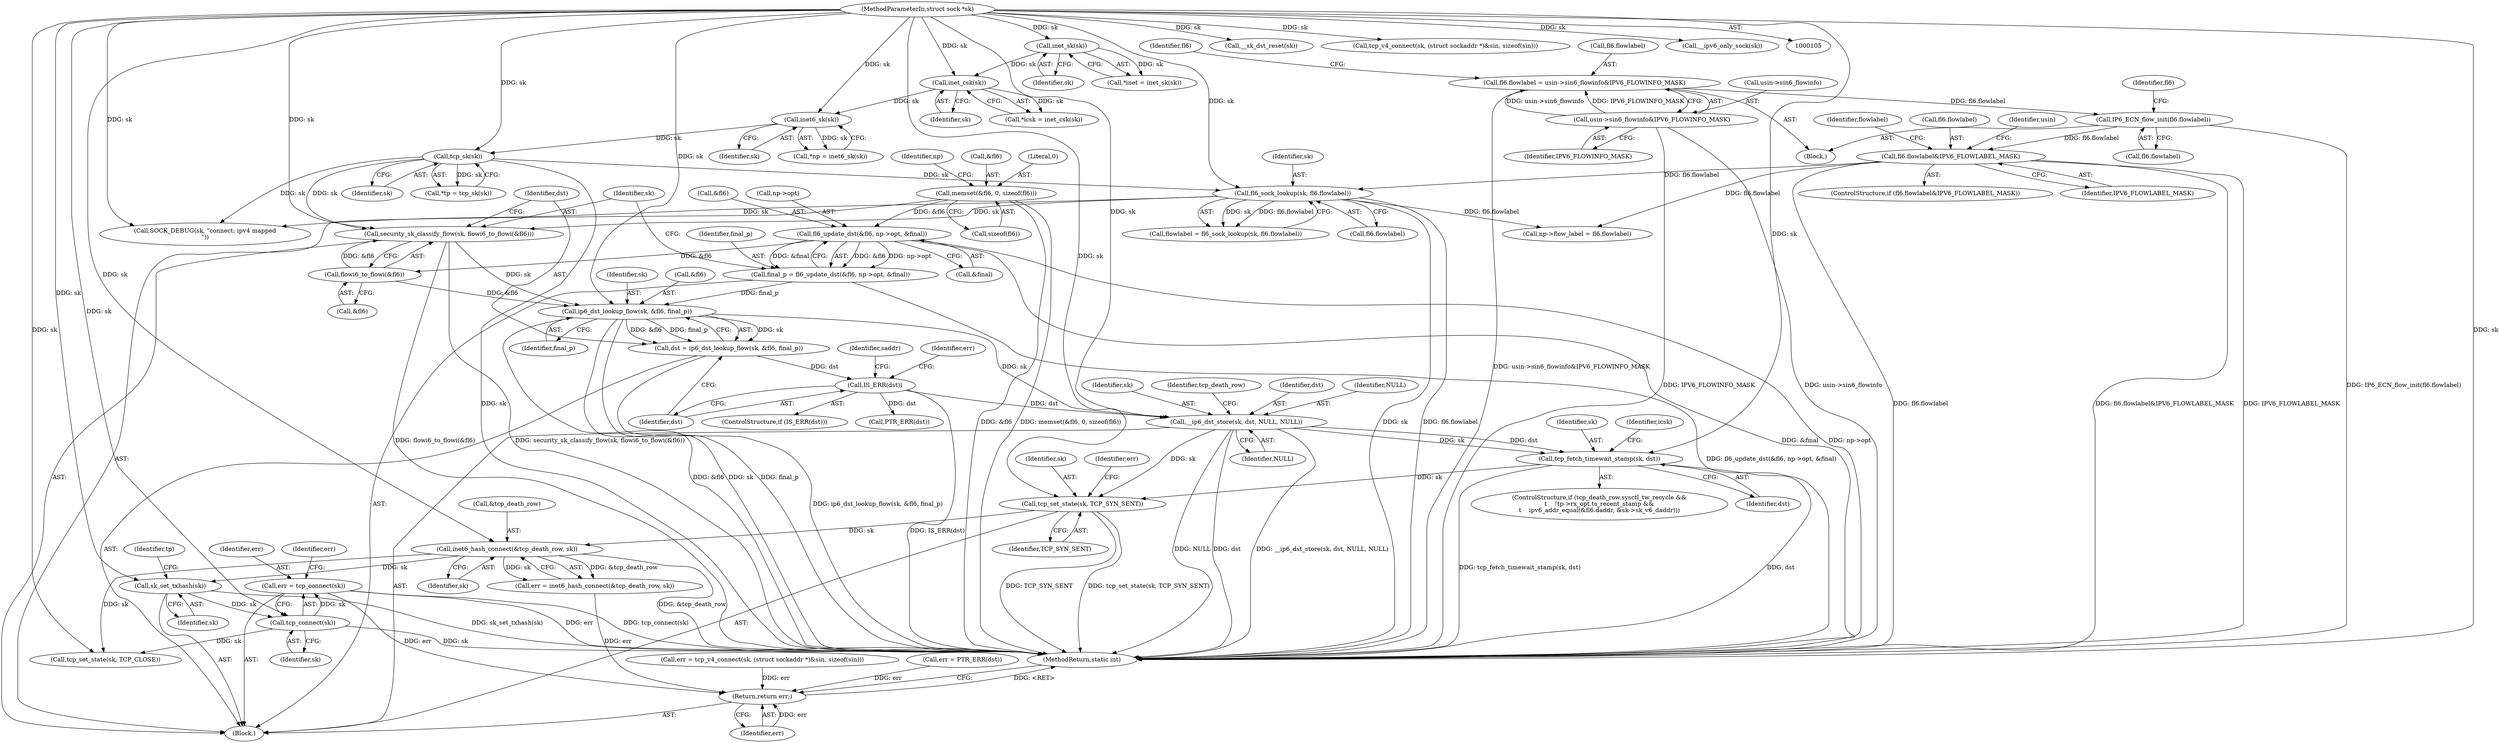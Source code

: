 digraph "0_linux_45f6fad84cc305103b28d73482b344d7f5b76f39_15@API" {
"1000688" [label="(Call,err = tcp_connect(sk))"];
"1000690" [label="(Call,tcp_connect(sk))"];
"1000654" [label="(Call,sk_set_txhash(sk))"];
"1000647" [label="(Call,inet6_hash_connect(&tcp_death_row, sk))"];
"1000642" [label="(Call,tcp_set_state(sk, TCP_SYN_SENT))"];
"1000595" [label="(Call,tcp_fetch_timewait_stamp(sk, dst))"];
"1000569" [label="(Call,__ip6_dst_store(sk, dst, NULL, NULL))"];
"1000523" [label="(Call,ip6_dst_lookup_flow(sk, &fl6, final_p))"];
"1000516" [label="(Call,security_sk_classify_flow(sk, flowi6_to_flowi(&fl6)))"];
"1000196" [label="(Call,fl6_sock_lookup(sk, fl6.flowlabel))"];
"1000134" [label="(Call,tcp_sk(sk))"];
"1000129" [label="(Call,inet6_sk(sk))"];
"1000124" [label="(Call,inet_csk(sk))"];
"1000119" [label="(Call,inet_sk(sk))"];
"1000106" [label="(MethodParameterIn,struct sock *sk)"];
"1000187" [label="(Call,fl6.flowlabel&IPV6_FLOWLABEL_MASK)"];
"1000182" [label="(Call,IP6_ECN_flow_init(fl6.flowlabel))"];
"1000173" [label="(Call,fl6.flowlabel = usin->sin6_flowinfo&IPV6_FLOWINFO_MASK)"];
"1000177" [label="(Call,usin->sin6_flowinfo&IPV6_FLOWINFO_MASK)"];
"1000518" [label="(Call,flowi6_to_flowi(&fl6))"];
"1000508" [label="(Call,fl6_update_dst(&fl6, np->opt, &final))"];
"1000162" [label="(Call,memset(&fl6, 0, sizeof(fl6)))"];
"1000506" [label="(Call,final_p = fl6_update_dst(&fl6, np->opt, &final))"];
"1000529" [label="(Call,IS_ERR(dst))"];
"1000521" [label="(Call,dst = ip6_dst_lookup_flow(sk, &fl6, final_p))"];
"1000714" [label="(Return,return err;)"];
"1000506" [label="(Call,final_p = fl6_update_dst(&fl6, np->opt, &final))"];
"1000109" [label="(Block,)"];
"1000539" [label="(Identifier,saddr)"];
"1000166" [label="(Call,sizeof(fl6))"];
"1000691" [label="(Identifier,sk)"];
"1000181" [label="(Identifier,IPV6_FLOWINFO_MASK)"];
"1000648" [label="(Call,&tcp_death_row)"];
"1000194" [label="(Call,flowlabel = fl6_sock_lookup(sk, fl6.flowlabel))"];
"1000189" [label="(Identifier,fl6)"];
"1000521" [label="(Call,dst = ip6_dst_lookup_flow(sk, &fl6, final_p))"];
"1000715" [label="(Identifier,err)"];
"1000647" [label="(Call,inet6_hash_connect(&tcp_death_row, sk))"];
"1000511" [label="(Call,np->opt)"];
"1000187" [label="(Call,fl6.flowlabel&IPV6_FLOWLABEL_MASK)"];
"1000122" [label="(Call,*icsk = inet_csk(sk))"];
"1000527" [label="(Identifier,final_p)"];
"1000523" [label="(Call,ip6_dst_lookup_flow(sk, &fl6, final_p))"];
"1000522" [label="(Identifier,dst)"];
"1000134" [label="(Call,tcp_sk(sk))"];
"1000119" [label="(Call,inet_sk(sk))"];
"1000573" [label="(Identifier,NULL)"];
"1000125" [label="(Identifier,sk)"];
"1000570" [label="(Identifier,sk)"];
"1000716" [label="(MethodReturn,static int)"];
"1000688" [label="(Call,err = tcp_connect(sk))"];
"1000596" [label="(Identifier,sk)"];
"1000655" [label="(Identifier,sk)"];
"1000327" [label="(Call,np->flow_label = fl6.flowlabel)"];
"1000182" [label="(Call,IP6_ECN_flow_init(fl6.flowlabel))"];
"1000177" [label="(Call,usin->sin6_flowinfo&IPV6_FLOWINFO_MASK)"];
"1000213" [label="(Identifier,usin)"];
"1000698" [label="(Call,tcp_set_state(sk, TCP_CLOSE))"];
"1000701" [label="(Call,__sk_dst_reset(sk))"];
"1000646" [label="(Identifier,err)"];
"1000183" [label="(Call,fl6.flowlabel)"];
"1000399" [label="(Call,tcp_v4_connect(sk, (struct sockaddr *)&sin, sizeof(sin)))"];
"1000517" [label="(Identifier,sk)"];
"1000178" [label="(Call,usin->sin6_flowinfo)"];
"1000508" [label="(Call,fl6_update_dst(&fl6, np->opt, &final))"];
"1000529" [label="(Call,IS_ERR(dst))"];
"1000346" [label="(Call,SOCK_DEBUG(sk, \"connect: ipv4 mapped\n\"))"];
"1000524" [label="(Identifier,sk)"];
"1000569" [label="(Call,__ip6_dst_store(sk, dst, NULL, NULL))"];
"1000135" [label="(Identifier,sk)"];
"1000127" [label="(Call,*np = inet6_sk(sk))"];
"1000534" [label="(Call,PTR_ERR(dst))"];
"1000350" [label="(Call,__ipv6_only_sock(sk))"];
"1000650" [label="(Identifier,sk)"];
"1000689" [label="(Identifier,err)"];
"1000174" [label="(Call,fl6.flowlabel)"];
"1000643" [label="(Identifier,sk)"];
"1000574" [label="(ControlStructure,if (tcp_death_row.sysctl_tw_recycle &&\n\t    !tp->rx_opt.ts_recent_stamp &&\n\t    ipv6_addr_equal(&fl6.daddr, &sk->sk_v6_daddr)))"];
"1000170" [label="(Identifier,np)"];
"1000518" [label="(Call,flowi6_to_flowi(&fl6))"];
"1000163" [label="(Call,&fl6)"];
"1000519" [label="(Call,&fl6)"];
"1000195" [label="(Identifier,flowlabel)"];
"1000644" [label="(Identifier,TCP_SYN_SENT)"];
"1000514" [label="(Call,&final)"];
"1000173" [label="(Call,fl6.flowlabel = usin->sin6_flowinfo&IPV6_FLOWINFO_MASK)"];
"1000397" [label="(Call,err = tcp_v4_connect(sk, (struct sockaddr *)&sin, sizeof(sin)))"];
"1000186" [label="(ControlStructure,if (fl6.flowlabel&IPV6_FLOWLABEL_MASK))"];
"1000191" [label="(Identifier,IPV6_FLOWLABEL_MASK)"];
"1000129" [label="(Call,inet6_sk(sk))"];
"1000642" [label="(Call,tcp_set_state(sk, TCP_SYN_SENT))"];
"1000507" [label="(Identifier,final_p)"];
"1000120" [label="(Identifier,sk)"];
"1000693" [label="(Identifier,err)"];
"1000530" [label="(Identifier,dst)"];
"1000509" [label="(Call,&fl6)"];
"1000196" [label="(Call,fl6_sock_lookup(sk, fl6.flowlabel))"];
"1000130" [label="(Identifier,sk)"];
"1000516" [label="(Call,security_sk_classify_flow(sk, flowi6_to_flowi(&fl6)))"];
"1000577" [label="(Identifier,tcp_death_row)"];
"1000571" [label="(Identifier,dst)"];
"1000645" [label="(Call,err = inet6_hash_connect(&tcp_death_row, sk))"];
"1000198" [label="(Call,fl6.flowlabel)"];
"1000172" [label="(Block,)"];
"1000165" [label="(Literal,0)"];
"1000714" [label="(Return,return err;)"];
"1000528" [label="(ControlStructure,if (IS_ERR(dst)))"];
"1000162" [label="(Call,memset(&fl6, 0, sizeof(fl6)))"];
"1000654" [label="(Call,sk_set_txhash(sk))"];
"1000525" [label="(Call,&fl6)"];
"1000533" [label="(Identifier,err)"];
"1000690" [label="(Call,tcp_connect(sk))"];
"1000595" [label="(Call,tcp_fetch_timewait_stamp(sk, dst))"];
"1000197" [label="(Identifier,sk)"];
"1000184" [label="(Identifier,fl6)"];
"1000124" [label="(Call,inet_csk(sk))"];
"1000597" [label="(Identifier,dst)"];
"1000188" [label="(Call,fl6.flowlabel)"];
"1000532" [label="(Call,err = PTR_ERR(dst))"];
"1000600" [label="(Identifier,icsk)"];
"1000106" [label="(MethodParameterIn,struct sock *sk)"];
"1000132" [label="(Call,*tp = tcp_sk(sk))"];
"1000572" [label="(Identifier,NULL)"];
"1000117" [label="(Call,*inet = inet_sk(sk))"];
"1000660" [label="(Identifier,tp)"];
"1000688" -> "1000109"  [label="AST: "];
"1000688" -> "1000690"  [label="CFG: "];
"1000689" -> "1000688"  [label="AST: "];
"1000690" -> "1000688"  [label="AST: "];
"1000693" -> "1000688"  [label="CFG: "];
"1000688" -> "1000716"  [label="DDG: err"];
"1000688" -> "1000716"  [label="DDG: tcp_connect(sk)"];
"1000690" -> "1000688"  [label="DDG: sk"];
"1000688" -> "1000714"  [label="DDG: err"];
"1000690" -> "1000691"  [label="CFG: "];
"1000691" -> "1000690"  [label="AST: "];
"1000690" -> "1000716"  [label="DDG: sk"];
"1000654" -> "1000690"  [label="DDG: sk"];
"1000106" -> "1000690"  [label="DDG: sk"];
"1000690" -> "1000698"  [label="DDG: sk"];
"1000654" -> "1000109"  [label="AST: "];
"1000654" -> "1000655"  [label="CFG: "];
"1000655" -> "1000654"  [label="AST: "];
"1000660" -> "1000654"  [label="CFG: "];
"1000654" -> "1000716"  [label="DDG: sk_set_txhash(sk)"];
"1000647" -> "1000654"  [label="DDG: sk"];
"1000106" -> "1000654"  [label="DDG: sk"];
"1000647" -> "1000645"  [label="AST: "];
"1000647" -> "1000650"  [label="CFG: "];
"1000648" -> "1000647"  [label="AST: "];
"1000650" -> "1000647"  [label="AST: "];
"1000645" -> "1000647"  [label="CFG: "];
"1000647" -> "1000716"  [label="DDG: &tcp_death_row"];
"1000647" -> "1000645"  [label="DDG: &tcp_death_row"];
"1000647" -> "1000645"  [label="DDG: sk"];
"1000642" -> "1000647"  [label="DDG: sk"];
"1000106" -> "1000647"  [label="DDG: sk"];
"1000647" -> "1000698"  [label="DDG: sk"];
"1000642" -> "1000109"  [label="AST: "];
"1000642" -> "1000644"  [label="CFG: "];
"1000643" -> "1000642"  [label="AST: "];
"1000644" -> "1000642"  [label="AST: "];
"1000646" -> "1000642"  [label="CFG: "];
"1000642" -> "1000716"  [label="DDG: TCP_SYN_SENT"];
"1000642" -> "1000716"  [label="DDG: tcp_set_state(sk, TCP_SYN_SENT)"];
"1000595" -> "1000642"  [label="DDG: sk"];
"1000569" -> "1000642"  [label="DDG: sk"];
"1000106" -> "1000642"  [label="DDG: sk"];
"1000595" -> "1000574"  [label="AST: "];
"1000595" -> "1000597"  [label="CFG: "];
"1000596" -> "1000595"  [label="AST: "];
"1000597" -> "1000595"  [label="AST: "];
"1000600" -> "1000595"  [label="CFG: "];
"1000595" -> "1000716"  [label="DDG: tcp_fetch_timewait_stamp(sk, dst)"];
"1000595" -> "1000716"  [label="DDG: dst"];
"1000569" -> "1000595"  [label="DDG: sk"];
"1000569" -> "1000595"  [label="DDG: dst"];
"1000106" -> "1000595"  [label="DDG: sk"];
"1000569" -> "1000109"  [label="AST: "];
"1000569" -> "1000573"  [label="CFG: "];
"1000570" -> "1000569"  [label="AST: "];
"1000571" -> "1000569"  [label="AST: "];
"1000572" -> "1000569"  [label="AST: "];
"1000573" -> "1000569"  [label="AST: "];
"1000577" -> "1000569"  [label="CFG: "];
"1000569" -> "1000716"  [label="DDG: dst"];
"1000569" -> "1000716"  [label="DDG: __ip6_dst_store(sk, dst, NULL, NULL)"];
"1000569" -> "1000716"  [label="DDG: NULL"];
"1000523" -> "1000569"  [label="DDG: sk"];
"1000106" -> "1000569"  [label="DDG: sk"];
"1000529" -> "1000569"  [label="DDG: dst"];
"1000523" -> "1000521"  [label="AST: "];
"1000523" -> "1000527"  [label="CFG: "];
"1000524" -> "1000523"  [label="AST: "];
"1000525" -> "1000523"  [label="AST: "];
"1000527" -> "1000523"  [label="AST: "];
"1000521" -> "1000523"  [label="CFG: "];
"1000523" -> "1000716"  [label="DDG: &fl6"];
"1000523" -> "1000716"  [label="DDG: sk"];
"1000523" -> "1000716"  [label="DDG: final_p"];
"1000523" -> "1000521"  [label="DDG: sk"];
"1000523" -> "1000521"  [label="DDG: &fl6"];
"1000523" -> "1000521"  [label="DDG: final_p"];
"1000516" -> "1000523"  [label="DDG: sk"];
"1000106" -> "1000523"  [label="DDG: sk"];
"1000518" -> "1000523"  [label="DDG: &fl6"];
"1000506" -> "1000523"  [label="DDG: final_p"];
"1000516" -> "1000109"  [label="AST: "];
"1000516" -> "1000518"  [label="CFG: "];
"1000517" -> "1000516"  [label="AST: "];
"1000518" -> "1000516"  [label="AST: "];
"1000522" -> "1000516"  [label="CFG: "];
"1000516" -> "1000716"  [label="DDG: flowi6_to_flowi(&fl6)"];
"1000516" -> "1000716"  [label="DDG: security_sk_classify_flow(sk, flowi6_to_flowi(&fl6))"];
"1000196" -> "1000516"  [label="DDG: sk"];
"1000134" -> "1000516"  [label="DDG: sk"];
"1000106" -> "1000516"  [label="DDG: sk"];
"1000518" -> "1000516"  [label="DDG: &fl6"];
"1000196" -> "1000194"  [label="AST: "];
"1000196" -> "1000198"  [label="CFG: "];
"1000197" -> "1000196"  [label="AST: "];
"1000198" -> "1000196"  [label="AST: "];
"1000194" -> "1000196"  [label="CFG: "];
"1000196" -> "1000716"  [label="DDG: sk"];
"1000196" -> "1000716"  [label="DDG: fl6.flowlabel"];
"1000196" -> "1000194"  [label="DDG: sk"];
"1000196" -> "1000194"  [label="DDG: fl6.flowlabel"];
"1000134" -> "1000196"  [label="DDG: sk"];
"1000106" -> "1000196"  [label="DDG: sk"];
"1000187" -> "1000196"  [label="DDG: fl6.flowlabel"];
"1000196" -> "1000327"  [label="DDG: fl6.flowlabel"];
"1000196" -> "1000346"  [label="DDG: sk"];
"1000134" -> "1000132"  [label="AST: "];
"1000134" -> "1000135"  [label="CFG: "];
"1000135" -> "1000134"  [label="AST: "];
"1000132" -> "1000134"  [label="CFG: "];
"1000134" -> "1000716"  [label="DDG: sk"];
"1000134" -> "1000132"  [label="DDG: sk"];
"1000129" -> "1000134"  [label="DDG: sk"];
"1000106" -> "1000134"  [label="DDG: sk"];
"1000134" -> "1000346"  [label="DDG: sk"];
"1000129" -> "1000127"  [label="AST: "];
"1000129" -> "1000130"  [label="CFG: "];
"1000130" -> "1000129"  [label="AST: "];
"1000127" -> "1000129"  [label="CFG: "];
"1000129" -> "1000127"  [label="DDG: sk"];
"1000124" -> "1000129"  [label="DDG: sk"];
"1000106" -> "1000129"  [label="DDG: sk"];
"1000124" -> "1000122"  [label="AST: "];
"1000124" -> "1000125"  [label="CFG: "];
"1000125" -> "1000124"  [label="AST: "];
"1000122" -> "1000124"  [label="CFG: "];
"1000124" -> "1000122"  [label="DDG: sk"];
"1000119" -> "1000124"  [label="DDG: sk"];
"1000106" -> "1000124"  [label="DDG: sk"];
"1000119" -> "1000117"  [label="AST: "];
"1000119" -> "1000120"  [label="CFG: "];
"1000120" -> "1000119"  [label="AST: "];
"1000117" -> "1000119"  [label="CFG: "];
"1000119" -> "1000117"  [label="DDG: sk"];
"1000106" -> "1000119"  [label="DDG: sk"];
"1000106" -> "1000105"  [label="AST: "];
"1000106" -> "1000716"  [label="DDG: sk"];
"1000106" -> "1000346"  [label="DDG: sk"];
"1000106" -> "1000350"  [label="DDG: sk"];
"1000106" -> "1000399"  [label="DDG: sk"];
"1000106" -> "1000698"  [label="DDG: sk"];
"1000106" -> "1000701"  [label="DDG: sk"];
"1000187" -> "1000186"  [label="AST: "];
"1000187" -> "1000191"  [label="CFG: "];
"1000188" -> "1000187"  [label="AST: "];
"1000191" -> "1000187"  [label="AST: "];
"1000195" -> "1000187"  [label="CFG: "];
"1000213" -> "1000187"  [label="CFG: "];
"1000187" -> "1000716"  [label="DDG: fl6.flowlabel"];
"1000187" -> "1000716"  [label="DDG: fl6.flowlabel&IPV6_FLOWLABEL_MASK"];
"1000187" -> "1000716"  [label="DDG: IPV6_FLOWLABEL_MASK"];
"1000182" -> "1000187"  [label="DDG: fl6.flowlabel"];
"1000187" -> "1000327"  [label="DDG: fl6.flowlabel"];
"1000182" -> "1000172"  [label="AST: "];
"1000182" -> "1000183"  [label="CFG: "];
"1000183" -> "1000182"  [label="AST: "];
"1000189" -> "1000182"  [label="CFG: "];
"1000182" -> "1000716"  [label="DDG: IP6_ECN_flow_init(fl6.flowlabel)"];
"1000173" -> "1000182"  [label="DDG: fl6.flowlabel"];
"1000173" -> "1000172"  [label="AST: "];
"1000173" -> "1000177"  [label="CFG: "];
"1000174" -> "1000173"  [label="AST: "];
"1000177" -> "1000173"  [label="AST: "];
"1000184" -> "1000173"  [label="CFG: "];
"1000173" -> "1000716"  [label="DDG: usin->sin6_flowinfo&IPV6_FLOWINFO_MASK"];
"1000177" -> "1000173"  [label="DDG: usin->sin6_flowinfo"];
"1000177" -> "1000173"  [label="DDG: IPV6_FLOWINFO_MASK"];
"1000177" -> "1000181"  [label="CFG: "];
"1000178" -> "1000177"  [label="AST: "];
"1000181" -> "1000177"  [label="AST: "];
"1000177" -> "1000716"  [label="DDG: usin->sin6_flowinfo"];
"1000177" -> "1000716"  [label="DDG: IPV6_FLOWINFO_MASK"];
"1000518" -> "1000519"  [label="CFG: "];
"1000519" -> "1000518"  [label="AST: "];
"1000508" -> "1000518"  [label="DDG: &fl6"];
"1000508" -> "1000506"  [label="AST: "];
"1000508" -> "1000514"  [label="CFG: "];
"1000509" -> "1000508"  [label="AST: "];
"1000511" -> "1000508"  [label="AST: "];
"1000514" -> "1000508"  [label="AST: "];
"1000506" -> "1000508"  [label="CFG: "];
"1000508" -> "1000716"  [label="DDG: &final"];
"1000508" -> "1000716"  [label="DDG: np->opt"];
"1000508" -> "1000506"  [label="DDG: &fl6"];
"1000508" -> "1000506"  [label="DDG: np->opt"];
"1000508" -> "1000506"  [label="DDG: &final"];
"1000162" -> "1000508"  [label="DDG: &fl6"];
"1000162" -> "1000109"  [label="AST: "];
"1000162" -> "1000166"  [label="CFG: "];
"1000163" -> "1000162"  [label="AST: "];
"1000165" -> "1000162"  [label="AST: "];
"1000166" -> "1000162"  [label="AST: "];
"1000170" -> "1000162"  [label="CFG: "];
"1000162" -> "1000716"  [label="DDG: &fl6"];
"1000162" -> "1000716"  [label="DDG: memset(&fl6, 0, sizeof(fl6))"];
"1000506" -> "1000109"  [label="AST: "];
"1000507" -> "1000506"  [label="AST: "];
"1000517" -> "1000506"  [label="CFG: "];
"1000506" -> "1000716"  [label="DDG: fl6_update_dst(&fl6, np->opt, &final)"];
"1000529" -> "1000528"  [label="AST: "];
"1000529" -> "1000530"  [label="CFG: "];
"1000530" -> "1000529"  [label="AST: "];
"1000533" -> "1000529"  [label="CFG: "];
"1000539" -> "1000529"  [label="CFG: "];
"1000529" -> "1000716"  [label="DDG: IS_ERR(dst)"];
"1000521" -> "1000529"  [label="DDG: dst"];
"1000529" -> "1000534"  [label="DDG: dst"];
"1000521" -> "1000109"  [label="AST: "];
"1000522" -> "1000521"  [label="AST: "];
"1000530" -> "1000521"  [label="CFG: "];
"1000521" -> "1000716"  [label="DDG: ip6_dst_lookup_flow(sk, &fl6, final_p)"];
"1000714" -> "1000109"  [label="AST: "];
"1000714" -> "1000715"  [label="CFG: "];
"1000715" -> "1000714"  [label="AST: "];
"1000716" -> "1000714"  [label="CFG: "];
"1000714" -> "1000716"  [label="DDG: <RET>"];
"1000715" -> "1000714"  [label="DDG: err"];
"1000532" -> "1000714"  [label="DDG: err"];
"1000397" -> "1000714"  [label="DDG: err"];
"1000645" -> "1000714"  [label="DDG: err"];
}
